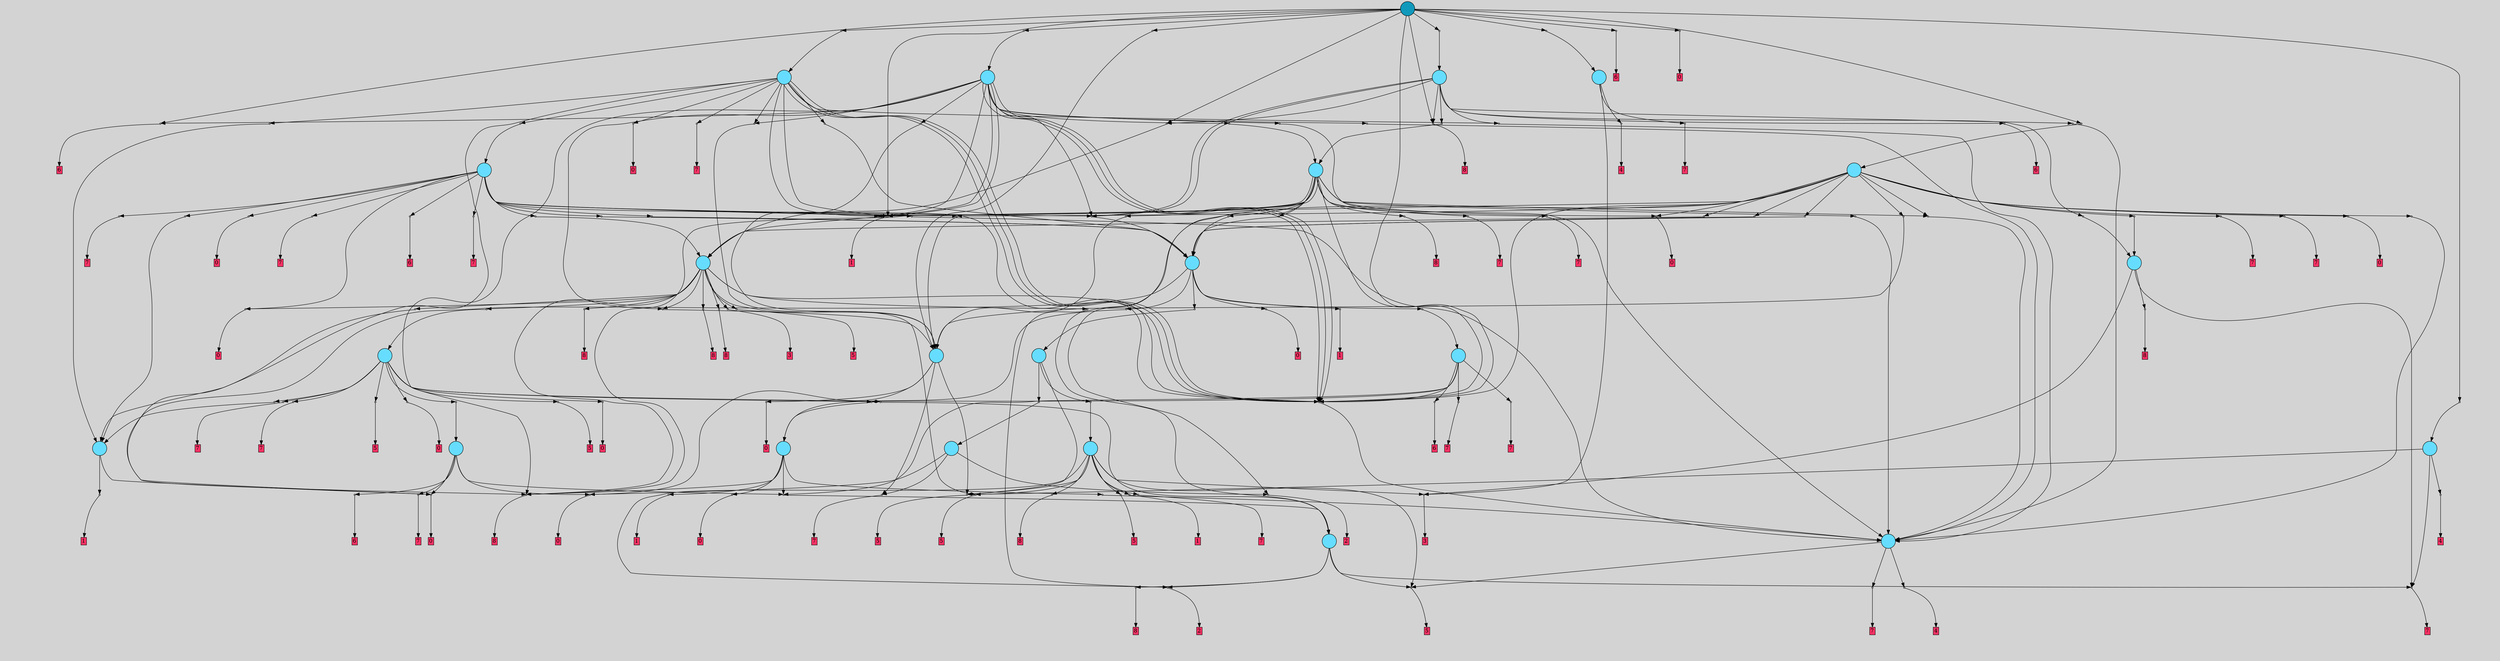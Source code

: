 // File exported with GEGELATI v1.3.1
// On the 2024-04-02 20:08:39
// With the File::TPGGraphDotExporter
digraph{
	graph[pad = "0.212, 0.055" bgcolor = lightgray]
	node[shape=circle style = filled label = ""]
		T0 [fillcolor="#66ddff"]
		T3 [fillcolor="#66ddff"]
		T4 [fillcolor="#66ddff"]
		T7 [fillcolor="#66ddff"]
		T23 [fillcolor="#66ddff"]
		T60 [fillcolor="#66ddff"]
		T66 [fillcolor="#66ddff"]
		T82 [fillcolor="#66ddff"]
		T103 [fillcolor="#66ddff"]
		T119 [fillcolor="#66ddff"]
		T135 [fillcolor="#66ddff"]
		T172 [fillcolor="#66ddff"]
		T210 [fillcolor="#66ddff"]
		T219 [fillcolor="#66ddff"]
		T286 [fillcolor="#66ddff"]
		T302 [fillcolor="#66ddff"]
		T475 [fillcolor="#66ddff"]
		T551 [fillcolor="#66ddff"]
		T563 [fillcolor="#66ddff"]
		T648 [fillcolor="#66ddff"]
		T675 [fillcolor="#66ddff"]
		T708 [fillcolor="#66ddff"]
		T932 [fillcolor="#1199bb"]
		P23068 [fillcolor="#cccccc" shape=point] //
		I23068 [shape=box style=invis label="2|6&2|0#2|6&#92;n5|2&2|7#0|2&#92;n2|1&4|3#4|7&#92;n0|1&3|5#4|7&#92;n4|3&3|4#3|7&#92;n"]
		P23068 -> I23068[style=invis]
		A11174 [fillcolor="#ff3366" shape=box margin=0.03 width=0 height=0 label="0"]
		T0 -> P23068 -> A11174
		P23069 [fillcolor="#cccccc" shape=point] //
		I23069 [shape=box style=invis label="2|2&4|4#0|0&#92;n1|2&4|1#4|3&#92;n8|4&0|7#2|5&#92;n2|5&4|1#1|4&#92;n1|1&3|3#3|4&#92;n2|0&2|4#0|3&#92;n5|3&0|0#0|2&#92;n5|0&4|1#3|0&#92;n6|7&2|0#1|1&#92;n4|3&2|7#2|5&#92;n"]
		P23069 -> I23069[style=invis]
		A11175 [fillcolor="#ff3366" shape=box margin=0.03 width=0 height=0 label="1"]
		T0 -> P23069 -> A11175
		P23070 [fillcolor="#cccccc" shape=point] //
		I23070 [shape=box style=invis label="1|7&0|1#0|1&#92;n6|3&1|3#0|5&#92;n"]
		P23070 -> I23070[style=invis]
		A11176 [fillcolor="#ff3366" shape=box margin=0.03 width=0 height=0 label="3"]
		T3 -> P23070 -> A11176
		P23071 [fillcolor="#cccccc" shape=point] //
		I23071 [shape=box style=invis label="5|4&2|5#4|0&#92;n0|7&3|5#4|3&#92;n1|5&3|3#2|4&#92;n8|1&1|6#1|5&#92;n6|4&4|2#2|4&#92;n6|4&2|4#1|3&#92;n8|4&1|7#2|7&#92;n6|1&3|7#3|5&#92;n1|0&4|4#3|5&#92;n6|3&2|4#0|3&#92;n"]
		P23071 -> I23071[style=invis]
		A11177 [fillcolor="#ff3366" shape=box margin=0.03 width=0 height=0 label="4"]
		T3 -> P23071 -> A11177
		P23072 [fillcolor="#cccccc" shape=point] //
		I23072 [shape=box style=invis label="0|2&1|1#4|7&#92;n3|5&2|7#1|0&#92;n5|2&0|6#3|3&#92;n8|6&4|6#3|1&#92;n4|0&4|6#0|1&#92;n7|6&1|4#1|2&#92;n"]
		P23072 -> I23072[style=invis]
		A11178 [fillcolor="#ff3366" shape=box margin=0.03 width=0 height=0 label="4"]
		T4 -> P23072 -> A11178
		P23073 [fillcolor="#cccccc" shape=point] //
		I23073 [shape=box style=invis label="6|2&0|1#3|7&#92;n7|7&4|2#2|5&#92;n0|4&4|1#2|3&#92;n3|6&2|6#4|7&#92;n4|3&1|7#3|2&#92;n3|6&1|6#3|1&#92;n4|4&4|5#2|2&#92;n6|2&2|3#3|3&#92;n2|6&3|7#0|0&#92;n"]
		P23073 -> I23073[style=invis]
		A11179 [fillcolor="#ff3366" shape=box margin=0.03 width=0 height=0 label="5"]
		T4 -> P23073 -> A11179
		P23074 [fillcolor="#cccccc" shape=point] //
		I23074 [shape=box style=invis label="7|7&4|1#3|5&#92;n7|4&3|3#2|0&#92;n4|2&3|4#1|1&#92;n4|2&0|3#0|1&#92;n2|7&3|7#0|4&#92;n0|5&0|3#2|2&#92;n0|2&0|1#0|7&#92;n4|5&3|5#1|0&#92;n5|7&3|4#2|2&#92;n"]
		P23074 -> I23074[style=invis]
		A11180 [fillcolor="#ff3366" shape=box margin=0.03 width=0 height=0 label="7"]
		T7 -> P23074 -> A11180
		P23075 [fillcolor="#cccccc" shape=point] //
		I23075 [shape=box style=invis label="2|5&0|5#4|6&#92;n1|6&1|0#1|5&#92;n6|3&0|5#4|3&#92;n4|7&2|3#2|2&#92;n6|5&4|3#2|1&#92;n0|0&3|1#1|1&#92;n6|4&1|0#3|1&#92;n7|2&3|1#3|4&#92;n8|6&2|1#2|7&#92;n"]
		P23075 -> I23075[style=invis]
		A11181 [fillcolor="#ff3366" shape=box margin=0.03 width=0 height=0 label="8"]
		T7 -> P23075 -> A11181
		P23076 [fillcolor="#cccccc" shape=point] //
		I23076 [shape=box style=invis label="5|1&3|1#1|2&#92;n2|5&2|7#2|3&#92;n5|4&3|6#1|6&#92;n5|5&1|0#2|2&#92;n6|1&4|3#2|1&#92;n8|0&2|0#2|4&#92;n"]
		P23076 -> I23076[style=invis]
		A11182 [fillcolor="#ff3366" shape=box margin=0.03 width=0 height=0 label="7"]
		T3 -> P23076 -> A11182
		T4 -> P23074
		T7 -> P23070
		T23 -> P23074
		P23077 [fillcolor="#cccccc" shape=point] //
		I23077 [shape=box style=invis label="2|5&0|5#4|4&#92;n1|6&1|0#1|5&#92;n6|3&0|5#4|3&#92;n4|7&2|3#2|2&#92;n8|6&2|1#2|7&#92;n0|0&3|1#1|1&#92;n6|4&1|0#3|1&#92;n7|2&3|1#3|4&#92;n6|5&4|3#2|1&#92;n"]
		P23077 -> I23077[style=invis]
		A11183 [fillcolor="#ff3366" shape=box margin=0.03 width=0 height=0 label="8"]
		T23 -> P23077 -> A11183
		P23078 [fillcolor="#cccccc" shape=point] //
		I23078 [shape=box style=invis label="3|3&0|3#2|3&#92;n0|6&2|4#1|6&#92;n8|3&3|1#3|7&#92;n5|4&2|7#4|1&#92;n2|6&2|0#1|2&#92;n5|1&1|4#1|1&#92;n5|2&4|2#0|4&#92;n"]
		P23078 -> I23078[style=invis]
		A11184 [fillcolor="#ff3366" shape=box margin=0.03 width=0 height=0 label="2"]
		T23 -> P23078 -> A11184
		P23079 [fillcolor="#cccccc" shape=point] //
		I23079 [shape=box style=invis label="6|2&0|1#3|7&#92;n2|6&3|7#0|0&#92;n0|4&4|1#2|3&#92;n4|3&4|7#3|2&#92;n3|6&1|6#3|1&#92;n4|4&4|5#2|2&#92;n6|2&2|3#3|3&#92;n7|7&4|2#2|5&#92;n6|6&1|1#2|7&#92;n"]
		P23079 -> I23079[style=invis]
		A11185 [fillcolor="#ff3366" shape=box margin=0.03 width=0 height=0 label="5"]
		T23 -> P23079 -> A11185
		T60 -> P23073
		T60 -> P23078
		P23080 [fillcolor="#cccccc" shape=point] //
		I23080 [shape=box style=invis label="2|5&0|5#4|6&#92;n7|2&3|1#3|4&#92;n6|3&0|5#4|3&#92;n4|7&2|3#2|2&#92;n0|0&3|1#1|1&#92;n6|4&1|0#3|1&#92;n1|6&1|0#1|5&#92;n8|5&2|1#2|7&#92;n"]
		P23080 -> I23080[style=invis]
		A11186 [fillcolor="#ff3366" shape=box margin=0.03 width=0 height=0 label="8"]
		T60 -> P23080 -> A11186
		T60 -> P23070
		P23081 [fillcolor="#cccccc" shape=point] //
		I23081 [shape=box style=invis label="6|7&1|7#1|2&#92;n1|0&0|5#3|5&#92;n3|3&1|6#2|6&#92;n1|4&1|3#2|5&#92;n3|6&1|3#4|0&#92;n4|7&3|1#3|4&#92;n4|3&2|4#4|4&#92;n"]
		P23081 -> I23081[style=invis]
		A11187 [fillcolor="#ff3366" shape=box margin=0.03 width=0 height=0 label="5"]
		T60 -> P23081 -> A11187
		T60 -> P23079
		P23082 [fillcolor="#cccccc" shape=point] //
		I23082 [shape=box style=invis label="6|2&0|1#3|7&#92;n3|6&2|6#4|7&#92;n0|4&0|1#2|3&#92;n7|7&4|2#2|5&#92;n4|3&1|7#3|2&#92;n3|6&1|6#3|1&#92;n4|4&4|5#2|2&#92;n6|2&2|3#3|3&#92;n2|6&3|7#0|0&#92;n"]
		P23082 -> I23082[style=invis]
		A11188 [fillcolor="#ff3366" shape=box margin=0.03 width=0 height=0 label="5"]
		T60 -> P23082 -> A11188
		P23083 [fillcolor="#cccccc" shape=point] //
		I23083 [shape=box style=invis label="6|1&4|7#0|6&#92;n7|5&3|7#2|6&#92;n8|0&3|6#4|7&#92;n1|0&0|6#3|1&#92;n6|3&1|4#1|0&#92;n8|4&1|0#0|2&#92;n2|3&3|7#0|4&#92;n"]
		P23083 -> I23083[style=invis]
		A11189 [fillcolor="#ff3366" shape=box margin=0.03 width=0 height=0 label="1"]
		T60 -> P23083 -> A11189
		P23084 [fillcolor="#cccccc" shape=point] //
		I23084 [shape=box style=invis label="7|7&4|1#3|5&#92;n7|4&3|3#2|0&#92;n4|2&3|4#1|2&#92;n4|2&0|3#0|1&#92;n2|7&3|7#0|4&#92;n0|5&0|3#2|2&#92;n0|2&0|1#0|7&#92;n5|7&3|4#2|2&#92;n4|5&3|5#1|0&#92;n"]
		P23084 -> I23084[style=invis]
		A11190 [fillcolor="#ff3366" shape=box margin=0.03 width=0 height=0 label="7"]
		T60 -> P23084 -> A11190
		T66 -> P23079
		P23085 [fillcolor="#cccccc" shape=point] //
		I23085 [shape=box style=invis label="3|1&1|2#3|4&#92;n4|2&3|4#1|1&#92;n1|0&3|4#4|2&#92;n0|1&2|3#4|5&#92;n"]
		P23085 -> I23085[style=invis]
		A11191 [fillcolor="#ff3366" shape=box margin=0.03 width=0 height=0 label="7"]
		T66 -> P23085 -> A11191
		P23086 [fillcolor="#cccccc" shape=point] //
		I23086 [shape=box style=invis label="0|2&1|1#4|7&#92;n8|6&4|6#3|1&#92;n5|2&0|6#3|3&#92;n8|7&2|3#0|5&#92;n3|5&2|7#1|0&#92;n4|0&4|7#0|1&#92;n7|6&1|4#1|2&#92;n"]
		P23086 -> I23086[style=invis]
		A11192 [fillcolor="#ff3366" shape=box margin=0.03 width=0 height=0 label="4"]
		T66 -> P23086 -> A11192
		P23087 [fillcolor="#cccccc" shape=point] //
		I23087 [shape=box style=invis label="7|6&1|1#3|2&#92;n0|6&2|1#1|1&#92;n2|0&4|6#3|5&#92;n7|7&3|6#4|0&#92;n7|6&0|7#2|4&#92;n1|5&1|1#2|0&#92;n8|3&3|6#2|0&#92;n"]
		P23087 -> I23087[style=invis]
		T82 -> P23087 -> T23
		P23088 [fillcolor="#cccccc" shape=point] //
		I23088 [shape=box style=invis label="8|2&2|0#2|6&#92;n5|3&4|3#4|4&#92;n7|2&1|2#3|7&#92;n2|0&4|7#1|7&#92;n1|4&2|6#0|7&#92;n2|6&4|5#0|2&#92;n"]
		P23088 -> I23088[style=invis]
		A11193 [fillcolor="#ff3366" shape=box margin=0.03 width=0 height=0 label="6"]
		T82 -> P23088 -> A11193
		T82 -> P23068
		P23089 [fillcolor="#cccccc" shape=point] //
		I23089 [shape=box style=invis label="4|4&4|5#3|7&#92;n6|0&4|6#2|6&#92;n2|1&3|2#2|3&#92;n0|6&3|6#3|2&#92;n1|3&4|3#1|5&#92;n4|6&3|5#4|6&#92;n6|3&4|6#4|5&#92;n"]
		P23089 -> I23089[style=invis]
		A11194 [fillcolor="#ff3366" shape=box margin=0.03 width=0 height=0 label="0"]
		T82 -> P23089 -> A11194
		P23090 [fillcolor="#cccccc" shape=point] //
		I23090 [shape=box style=invis label="1|7&2|0#3|4&#92;n6|1&4|3#2|6&#92;n6|6&3|6#3|6&#92;n0|0&3|7#3|2&#92;n"]
		P23090 -> I23090[style=invis]
		A11195 [fillcolor="#ff3366" shape=box margin=0.03 width=0 height=0 label="7"]
		T82 -> P23090 -> A11195
		T103 -> P23089
		P23091 [fillcolor="#cccccc" shape=point] //
		I23091 [shape=box style=invis label="4|0&3|5#3|5&#92;n0|4&3|4#1|6&#92;n0|3&0|6#2|6&#92;n5|1&1|4#1|1&#92;n2|6&4|5#2|4&#92;n5|2&1|2#2|6&#92;n4|5&2|5#2|3&#92;n2|2&2|5#0|6&#92;n"]
		P23091 -> I23091[style=invis]
		A11196 [fillcolor="#ff3366" shape=box margin=0.03 width=0 height=0 label="2"]
		T103 -> P23091 -> A11196
		P23092 [fillcolor="#cccccc" shape=point] //
		I23092 [shape=box style=invis label="7|2&4|1#3|5&#92;n0|2&0|1#0|7&#92;n5|7&3|4#2|2&#92;n4|2&0|3#0|1&#92;n2|4&3|7#0|4&#92;n0|0&1|1#2|4&#92;n7|4&3|3#2|0&#92;n4|5&3|5#1|0&#92;n5|1&1|4#3|7&#92;n4|2&3|4#1|1&#92;n"]
		P23092 -> I23092[style=invis]
		A11197 [fillcolor="#ff3366" shape=box margin=0.03 width=0 height=0 label="7"]
		T103 -> P23092 -> A11197
		T119 -> P23089
		T119 -> P23092
		T119 -> P23081
		P23093 [fillcolor="#cccccc" shape=point] //
		I23093 [shape=box style=invis label="0|6&3|6#3|2&#92;n6|0&4|6#2|6&#92;n2|1&3|2#2|3&#92;n0|2&0|1#0|1&#92;n4|2&4|5#3|7&#92;n1|3&4|3#1|5&#92;n4|6&3|5#4|6&#92;n6|3&4|6#4|5&#92;n"]
		P23093 -> I23093[style=invis]
		A11198 [fillcolor="#ff3366" shape=box margin=0.03 width=0 height=0 label="0"]
		T119 -> P23093 -> A11198
		P23094 [fillcolor="#cccccc" shape=point] //
		I23094 [shape=box style=invis label="0|3&0|1#3|3&#92;n5|2&1|6#4|7&#92;n7|0&1|1#2|0&#92;n4|1&2|2#2|4&#92;n0|1&1|2#2|0&#92;n1|3&0|5#1|5&#92;n"]
		P23094 -> I23094[style=invis]
		T135 -> P23094 -> T60
		T135 -> P23081
		P23095 [fillcolor="#cccccc" shape=point] //
		I23095 [shape=box style=invis label="4|2&3|1#4|6&#92;n6|3&3|7#1|4&#92;n8|6&1|1#0|5&#92;n0|2&1|4#1|7&#92;n2|6&2|4#2|1&#92;n8|0&0|3#2|1&#92;n6|7&2|4#0|5&#92;n2|5&0|3#1|6&#92;n7|7&1|6#2|7&#92;n8|3&3|0#1|7&#92;n"]
		P23095 -> I23095[style=invis]
		T135 -> P23095 -> T103
		P23096 [fillcolor="#cccccc" shape=point] //
		I23096 [shape=box style=invis label="2|5&0|5#4|6&#92;n6|4&1|0#1|1&#92;n6|3&0|5#4|3&#92;n6|5&4|3#2|1&#92;n8|7&2|1#2|7&#92;n1|6&1|0#1|5&#92;n0|0&1|7#2|4&#92;n7|2&3|1#3|4&#92;n"]
		P23096 -> I23096[style=invis]
		A11199 [fillcolor="#ff3366" shape=box margin=0.03 width=0 height=0 label="8"]
		T172 -> P23096 -> A11199
		P23097 [fillcolor="#cccccc" shape=point] //
		I23097 [shape=box style=invis label="1|0&3|3#2|0&#92;n"]
		P23097 -> I23097[style=invis]
		T172 -> P23097 -> T66
		T172 -> P23087
		P23098 [fillcolor="#cccccc" shape=point] //
		I23098 [shape=box style=invis label="6|1&4|6#0|6&#92;n8|4&1|0#0|2&#92;n8|0&3|6#4|7&#92;n1|0&0|6#3|1&#92;n6|3&1|4#1|0&#92;n7|5&3|7#2|6&#92;n2|3&3|7#0|4&#92;n8|3&0|3#0|4&#92;n"]
		P23098 -> I23098[style=invis]
		A11200 [fillcolor="#ff3366" shape=box margin=0.03 width=0 height=0 label="1"]
		T172 -> P23098 -> A11200
		P23099 [fillcolor="#cccccc" shape=point] //
		I23099 [shape=box style=invis label="7|0&4|1#0|2&#92;n5|1&0|7#3|2&#92;n"]
		P23099 -> I23099[style=invis]
		A11201 [fillcolor="#ff3366" shape=box margin=0.03 width=0 height=0 label="0"]
		T172 -> P23099 -> A11201
		P23100 [fillcolor="#cccccc" shape=point] //
		I23100 [shape=box style=invis label="1|0&3|0#2|0&#92;n"]
		P23100 -> I23100[style=invis]
		T210 -> P23100 -> T66
		T210 -> P23087
		P23101 [fillcolor="#cccccc" shape=point] //
		I23101 [shape=box style=invis label="4|2&0|3#0|1&#92;n7|4&3|3#2|0&#92;n4|2&3|4#1|1&#92;n7|7&4|1#3|5&#92;n2|7&3|7#0|4&#92;n0|5&2|3#2|2&#92;n0|2&0|1#0|7&#92;n4|5&3|5#1|0&#92;n5|7&3|4#2|2&#92;n"]
		P23101 -> I23101[style=invis]
		A11202 [fillcolor="#ff3366" shape=box margin=0.03 width=0 height=0 label="7"]
		T210 -> P23101 -> A11202
		P23102 [fillcolor="#cccccc" shape=point] //
		I23102 [shape=box style=invis label="6|6&3|6#3|6&#92;n6|1&4|3#2|5&#92;n1|7&2|0#3|4&#92;n0|0&3|7#3|2&#92;n"]
		P23102 -> I23102[style=invis]
		A11203 [fillcolor="#ff3366" shape=box margin=0.03 width=0 height=0 label="7"]
		T210 -> P23102 -> A11203
		P23103 [fillcolor="#cccccc" shape=point] //
		I23103 [shape=box style=invis label="6|7&1|7#1|2&#92;n3|6&1|3#4|0&#92;n5|6&2|7#0|0&#92;n1|4&1|3#2|5&#92;n1|0&4|5#3|5&#92;n4|5&3|1#3|4&#92;n4|3&2|4#4|4&#92;n3|3&1|6#2|6&#92;n"]
		P23103 -> I23103[style=invis]
		T210 -> P23103 -> T172
		P23104 [fillcolor="#cccccc" shape=point] //
		I23104 [shape=box style=invis label="4|7&1|7#0|7&#92;n4|5&3|1#4|3&#92;n6|0&1|5#3|6&#92;n1|3&3|7#1|5&#92;n1|1&0|6#2|1&#92;n4|6&2|7#3|5&#92;n"]
		P23104 -> I23104[style=invis]
		A11204 [fillcolor="#ff3366" shape=box margin=0.03 width=0 height=0 label="6"]
		T210 -> P23104 -> A11204
		P23105 [fillcolor="#cccccc" shape=point] //
		I23105 [shape=box style=invis label="5|1&0|7#3|2&#92;n4|6&4|7#3|6&#92;n6|0&4|1#0|1&#92;n"]
		P23105 -> I23105[style=invis]
		A11205 [fillcolor="#ff3366" shape=box margin=0.03 width=0 height=0 label="0"]
		T219 -> P23105 -> A11205
		P23106 [fillcolor="#cccccc" shape=point] //
		I23106 [shape=box style=invis label="2|0&4|4#1|6&#92;n7|7&2|5#2|4&#92;n6|0&3|6#4|5&#92;n1|1&4|5#4|7&#92;n2|7&3|5#4|5&#92;n"]
		P23106 -> I23106[style=invis]
		T219 -> P23106 -> T0
		P23107 [fillcolor="#cccccc" shape=point] //
		I23107 [shape=box style=invis label="4|6&1|3#3|7&#92;n4|2&2|0#0|2&#92;n2|4&4|0#0|2&#92;n6|6&1|5#3|0&#92;n7|0&2|2#0|1&#92;n0|1&0|3#3|2&#92;n"]
		P23107 -> I23107[style=invis]
		A11206 [fillcolor="#ff3366" shape=box margin=0.03 width=0 height=0 label="7"]
		T219 -> P23107 -> A11206
		P23108 [fillcolor="#cccccc" shape=point] //
		I23108 [shape=box style=invis label="7|7&4|1#3|5&#92;n7|4&3|3#2|0&#92;n4|2&3|4#1|1&#92;n4|2&0|3#0|1&#92;n2|7&3|7#0|4&#92;n7|7&1|0#1|4&#92;n0|5&0|3#2|2&#92;n5|0&0|1#4|6&#92;n4|5&3|5#1|0&#92;n5|0&3|4#2|2&#92;n"]
		P23108 -> I23108[style=invis]
		A11207 [fillcolor="#ff3366" shape=box margin=0.03 width=0 height=0 label="7"]
		T219 -> P23108 -> A11207
		P23109 [fillcolor="#cccccc" shape=point] //
		I23109 [shape=box style=invis label="7|0&3|3#3|3&#92;n1|4&1|3#2|5&#92;n1|0&0|5#3|5&#92;n3|3&1|6#2|6&#92;n6|7&1|7#1|2&#92;n3|6&1|3#4|0&#92;n1|3&2|4#4|4&#92;n"]
		P23109 -> I23109[style=invis]
		A11208 [fillcolor="#ff3366" shape=box margin=0.03 width=0 height=0 label="5"]
		T219 -> P23109 -> A11208
		P23110 [fillcolor="#cccccc" shape=point] //
		I23110 [shape=box style=invis label="7|0&4|4#2|3&#92;n1|5&1|1#1|0&#92;n7|6&1|1#3|2&#92;n8|2&3|6#2|0&#92;n0|6&0|1#1|1&#92;n7|6&0|7#2|7&#92;n8|3&0|6#3|7&#92;n2|6&1|5#3|4&#92;n2|7&4|6#3|5&#92;n6|7&3|3#3|0&#92;n"]
		P23110 -> I23110[style=invis]
		T219 -> P23110 -> T23
		P23111 [fillcolor="#cccccc" shape=point] //
		I23111 [shape=box style=invis label="1|3&4|3#1|5&#92;n0|1&1|1#1|2&#92;n4|4&4|5#2|7&#92;n6|3&4|6#4|5&#92;n0|6&3|6#3|2&#92;n0|6&3|1#4|5&#92;n4|6&3|5#0|6&#92;n2|1&3|2#0|3&#92;n5|1&4|1#4|1&#92;n"]
		P23111 -> I23111[style=invis]
		A11209 [fillcolor="#ff3366" shape=box margin=0.03 width=0 height=0 label="0"]
		T219 -> P23111 -> A11209
		P23112 [fillcolor="#cccccc" shape=point] //
		I23112 [shape=box style=invis label="3|6&1|3#4|0&#92;n7|7&1|7#1|2&#92;n8|3&0|1#2|3&#92;n4|7&3|1#1|4&#92;n1|3&0|5#0|5&#92;n3|3&1|6#2|6&#92;n7|5&3|7#0|5&#92;n"]
		P23112 -> I23112[style=invis]
		A11210 [fillcolor="#ff3366" shape=box margin=0.03 width=0 height=0 label="5"]
		T219 -> P23112 -> A11210
		P23113 [fillcolor="#cccccc" shape=point] //
		I23113 [shape=box style=invis label="7|7&4|1#3|5&#92;n0|5&0|3#2|2&#92;n4|2&3|4#1|1&#92;n4|4&0|3#0|1&#92;n2|7&3|7#0|4&#92;n7|7&1|0#1|4&#92;n7|4&3|3#2|0&#92;n5|0&0|1#4|6&#92;n4|5&3|5#1|0&#92;n5|0&3|4#2|2&#92;n"]
		P23113 -> I23113[style=invis]
		T219 -> P23113 -> T82
		T219 -> P23103
		P23114 [fillcolor="#cccccc" shape=point] //
		I23114 [shape=box style=invis label="6|3&1|4#2|0&#92;n8|4&3|0#0|0&#92;n5|2&2|7#3|4&#92;n4|6&2|6#3|2&#92;n8|5&3|1#1|4&#92;n0|5&3|1#3|5&#92;n2|6&1|2#3|2&#92;n5|0&0|3#1|1&#92;n1|2&1|3#1|5&#92;n2|2&2|6#4|4&#92;n"]
		P23114 -> I23114[style=invis]
		A11211 [fillcolor="#ff3366" shape=box margin=0.03 width=0 height=0 label="1"]
		T286 -> P23114 -> A11211
		P23115 [fillcolor="#cccccc" shape=point] //
		I23115 [shape=box style=invis label="3|3&1|6#2|3&#92;n5|6&2|7#0|0&#92;n6|7&1|7#3|4&#92;n1|7&0|4#0|2&#92;n7|0&4|5#3|3&#92;n7|1&1|5#4|4&#92;n1|4&0|3#2|5&#92;n3|6&1|3#4|0&#92;n"]
		P23115 -> I23115[style=invis]
		T286 -> P23115 -> T210
		P23116 [fillcolor="#cccccc" shape=point] //
		I23116 [shape=box style=invis label="5|3&3|4#1|6&#92;n0|3&1|0#1|6&#92;n5|4&4|4#3|6&#92;n4|0&3|0#4|2&#92;n4|1&2|5#4|4&#92;n7|6&0|7#0|1&#92;n"]
		P23116 -> I23116[style=invis]
		T286 -> P23116 -> T172
		T286 -> P23068
		P23117 [fillcolor="#cccccc" shape=point] //
		I23117 [shape=box style=invis label="1|5&3|3#2|1&#92;n0|0&3|5#3|1&#92;n4|3&0|4#2|6&#92;n7|3&4|2#3|2&#92;n7|7&0|5#0|7&#92;n8|4&4|2#0|3&#92;n"]
		P23117 -> I23117[style=invis]
		A11212 [fillcolor="#ff3366" shape=box margin=0.03 width=0 height=0 label="0"]
		T286 -> P23117 -> A11212
		P23118 [fillcolor="#cccccc" shape=point] //
		I23118 [shape=box style=invis label="8|0&3|0#3|0&#92;n3|4&4|7#4|5&#92;n"]
		P23118 -> I23118[style=invis]
		T286 -> P23118 -> T135
		T302 -> P23096
		T302 -> P23100
		P23119 [fillcolor="#cccccc" shape=point] //
		I23119 [shape=box style=invis label="5|0&0|4#3|2&#92;n6|5&0|0#1|1&#92;n"]
		P23119 -> I23119[style=invis]
		A11213 [fillcolor="#ff3366" shape=box margin=0.03 width=0 height=0 label="0"]
		T302 -> P23119 -> A11213
		P23120 [fillcolor="#cccccc" shape=point] //
		I23120 [shape=box style=invis label="1|3&3|2#3|1&#92;n5|5&1|0#2|2&#92;n3|0&0|2#0|1&#92;n6|1&4|3#2|1&#92;n2|1&2|7#4|3&#92;n6|0&1|1#1|0&#92;n"]
		P23120 -> I23120[style=invis]
		T302 -> P23120 -> T0
		P23121 [fillcolor="#cccccc" shape=point] //
		I23121 [shape=box style=invis label="7|2&3|6#1|7&#92;n1|5&1|1#0|1&#92;n8|5&2|3#0|3&#92;n"]
		P23121 -> I23121[style=invis]
		A11214 [fillcolor="#ff3366" shape=box margin=0.03 width=0 height=0 label="3"]
		T302 -> P23121 -> A11214
		P23122 [fillcolor="#cccccc" shape=point] //
		I23122 [shape=box style=invis label="6|4&4|2#3|3&#92;n0|4&0|1#2|3&#92;n3|6&2|7#4|7&#92;n4|4&4|5#2|2&#92;n4|3&1|7#1|2&#92;n6|2&2|6#3|3&#92;n7|7&4|2#2|5&#92;n2|6&3|7#0|0&#92;n1|0&3|2#1|0&#92;n"]
		P23122 -> I23122[style=invis]
		A11215 [fillcolor="#ff3366" shape=box margin=0.03 width=0 height=0 label="5"]
		T302 -> P23122 -> A11215
		T302 -> P23073
		P23123 [fillcolor="#cccccc" shape=point] //
		I23123 [shape=box style=invis label="4|2&3|4#1|1&#92;n4|7&3|2#4|5&#92;n6|6&2|7#1|3&#92;n3|7&3|7#0|4&#92;n4|0&3|6#3|0&#92;n4|2&0|3#3|2&#92;n4|5&3|5#1|0&#92;n5|1&3|6#2|7&#92;n0|7&1|6#3|3&#92;n5|1&3|4#2|2&#92;n"]
		P23123 -> I23123[style=invis]
		T302 -> P23123 -> T119
		P23124 [fillcolor="#cccccc" shape=point] //
		I23124 [shape=box style=invis label="0|6&2|1#1|1&#92;n6|2&1|3#4|3&#92;n7|7&1|6#4|0&#92;n8|3&2|5#3|1&#92;n1|4&3|5#4|6&#92;n"]
		P23124 -> I23124[style=invis]
		T302 -> P23124 -> T23
		P23125 [fillcolor="#cccccc" shape=point] //
		I23125 [shape=box style=invis label="4|3&3|3#2|4&#92;n5|1&0|7#4|6&#92;n6|6&4|3#2|1&#92;n6|3&0|5#4|3&#92;n5|1&0|7#1|2&#92;n1|6&1|0#1|5&#92;n8|7&2|1#2|7&#92;n7|2&3|1#3|4&#92;n"]
		P23125 -> I23125[style=invis]
		A11216 [fillcolor="#ff3366" shape=box margin=0.03 width=0 height=0 label="8"]
		T302 -> P23125 -> A11216
		P23126 [fillcolor="#cccccc" shape=point] //
		I23126 [shape=box style=invis label="6|3&0|5#4|3&#92;n6|4&1|0#1|1&#92;n0|6&2|4#3|1&#92;n8|7&2|1#2|7&#92;n1|6&1|0#1|5&#92;n0|0&1|7#2|4&#92;n6|5&4|0#2|1&#92;n"]
		P23126 -> I23126[style=invis]
		A11217 [fillcolor="#ff3366" shape=box margin=0.03 width=0 height=0 label="8"]
		T302 -> P23126 -> A11217
		P23127 [fillcolor="#cccccc" shape=point] //
		I23127 [shape=box style=invis label="4|2&0|4#3|6&#92;n1|7&0|1#3|6&#92;n7|6&2|4#1|7&#92;n6|0&0|1#1|1&#92;n0|0&2|4#4|7&#92;n0|6&0|7#3|3&#92;n5|5&1|0#1|2&#92;n2|2&3|6#0|4&#92;n7|5&2|6#2|3&#92;n4|7&2|6#2|2&#92;n"]
		P23127 -> I23127[style=invis]
		T302 -> P23127 -> T219
		P23128 [fillcolor="#cccccc" shape=point] //
		I23128 [shape=box style=invis label="7|2&3|1#3|4&#92;n6|3&0|5#4|3&#92;n6|5&1|3#2|1&#92;n0|4&3|6#2|5&#92;n8|7&2|1#2|7&#92;n1|6&1|0#1|5&#92;n0|0&1|7#2|4&#92;n2|5&0|5#4|6&#92;n"]
		P23128 -> I23128[style=invis]
		A11218 [fillcolor="#ff3366" shape=box margin=0.03 width=0 height=0 label="8"]
		T302 -> P23128 -> A11218
		T475 -> P23100
		P23129 [fillcolor="#cccccc" shape=point] //
		I23129 [shape=box style=invis label="2|5&3|7#4|4&#92;n5|6&0|5#0|1&#92;n4|5&2|0#3|5&#92;n3|4&0|7#2|6&#92;n7|0&3|7#4|1&#92;n8|6&4|4#0|1&#92;n1|1&1|6#2|7&#92;n"]
		P23129 -> I23129[style=invis]
		A11219 [fillcolor="#ff3366" shape=box margin=0.03 width=0 height=0 label="7"]
		T475 -> P23129 -> A11219
		P23130 [fillcolor="#cccccc" shape=point] //
		I23130 [shape=box style=invis label="4|1&3|1#3|5&#92;n5|0&1|5#0|0&#92;n"]
		P23130 -> I23130[style=invis]
		A11220 [fillcolor="#ff3366" shape=box margin=0.03 width=0 height=0 label="0"]
		T475 -> P23130 -> A11220
		P23131 [fillcolor="#cccccc" shape=point] //
		I23131 [shape=box style=invis label="1|3&3|2#3|1&#92;n4|0&1|1#1|0&#92;n3|0&0|2#0|1&#92;n5|5&1|0#2|2&#92;n2|5&2|7#4|3&#92;n6|1&4|3#2|1&#92;n"]
		P23131 -> I23131[style=invis]
		T475 -> P23131 -> T0
		P23132 [fillcolor="#cccccc" shape=point] //
		I23132 [shape=box style=invis label="7|6&1|1#3|2&#92;n2|0&4|6#3|5&#92;n8|3&3|6#2|0&#92;n7|3&3|6#4|7&#92;n7|7&3|6#4|3&#92;n5|3&0|4#4|2&#92;n0|6&2|1#1|1&#92;n7|6&0|7#2|4&#92;n"]
		P23132 -> I23132[style=invis]
		T475 -> P23132 -> T302
		P23133 [fillcolor="#cccccc" shape=point] //
		I23133 [shape=box style=invis label="2|5&3|5#1|0&#92;n4|7&1|3#0|1&#92;n2|7&3|7#0|4&#92;n5|7&3|3#0|0&#92;n7|0&1|0#4|0&#92;n5|0&0|0#0|6&#92;n0|4&1|5#0|0&#92;n0|2&0|1#0|7&#92;n"]
		P23133 -> I23133[style=invis]
		A11221 [fillcolor="#ff3366" shape=box margin=0.03 width=0 height=0 label="7"]
		T475 -> P23133 -> A11221
		P23134 [fillcolor="#cccccc" shape=point] //
		I23134 [shape=box style=invis label="6|7&1|7#1|2&#92;n3|6&1|3#4|0&#92;n5|6&2|7#0|0&#92;n1|1&1|3#2|5&#92;n3|3&1|6#2|6&#92;n4|5&3|1#3|4&#92;n4|3&2|4#4|4&#92;n1|0&4|5#3|5&#92;n"]
		P23134 -> I23134[style=invis]
		T475 -> P23134 -> T286
		P23135 [fillcolor="#cccccc" shape=point] //
		I23135 [shape=box style=invis label="0|2&1|1#3|5&#92;n0|0&0|5#2|2&#92;n"]
		P23135 -> I23135[style=invis]
		T475 -> P23135 -> T66
		P23136 [fillcolor="#cccccc" shape=point] //
		I23136 [shape=box style=invis label="1|0&4|5#3|2&#92;n3|2&1|6#3|6&#92;n8|0&3|1#2|0&#92;n1|1&4|3#3|5&#92;n6|2&0|2#1|6&#92;n7|4&3|3#3|6&#92;n5|7&4|2#4|2&#92;n1|6&0|5#1|2&#92;n"]
		P23136 -> I23136[style=invis]
		T475 -> P23136 -> T286
		T475 -> P23119
		P23137 [fillcolor="#cccccc" shape=point] //
		I23137 [shape=box style=invis label="4|7&3|2#4|5&#92;n0|7&1|2#3|3&#92;n6|6&2|7#1|3&#92;n1|4&3|6#0|7&#92;n4|0&3|6#3|0&#92;n4|2&0|3#3|2&#92;n4|5&3|5#1|0&#92;n5|1&3|6#2|7&#92;n4|2&3|4#1|6&#92;n5|1&3|4#2|2&#92;n"]
		P23137 -> I23137[style=invis]
		T475 -> P23137 -> T119
		P23138 [fillcolor="#cccccc" shape=point] //
		I23138 [shape=box style=invis label="1|1&0|6#2|1&#92;n4|6&2|2#3|5&#92;n3|6&0|0#1|4&#92;n4|7&1|7#1|7&#92;n6|0&1|5#3|6&#92;n0|5&1|5#0|1&#92;n"]
		P23138 -> I23138[style=invis]
		A11222 [fillcolor="#ff3366" shape=box margin=0.03 width=0 height=0 label="6"]
		T475 -> P23138 -> A11222
		P23139 [fillcolor="#cccccc" shape=point] //
		I23139 [shape=box style=invis label="0|0&3|7#1|2&#92;n1|7&2|0#3|4&#92;n6|1&4|3#2|5&#92;n"]
		P23139 -> I23139[style=invis]
		A11223 [fillcolor="#ff3366" shape=box margin=0.03 width=0 height=0 label="7"]
		T475 -> P23139 -> A11223
		P23140 [fillcolor="#cccccc" shape=point] //
		I23140 [shape=box style=invis label="1|0&4|5#3|5&#92;n3|6&1|3#4|0&#92;n5|6&2|7#0|1&#92;n1|1&1|3#2|5&#92;n4|5&3|1#3|4&#92;n4|3&2|4#4|4&#92;n6|7&1|7#1|2&#92;n"]
		P23140 -> I23140[style=invis]
		T475 -> P23140 -> T286
		P23141 [fillcolor="#cccccc" shape=point] //
		I23141 [shape=box style=invis label="6|7&1|7#1|2&#92;n1|1&1|3#2|5&#92;n5|6&2|7#0|0&#92;n3|6&1|3#4|0&#92;n3|5&1|6#2|6&#92;n4|5&3|1#3|4&#92;n4|3&2|4#4|4&#92;n1|0&4|5#3|5&#92;n"]
		P23141 -> I23141[style=invis]
		T551 -> P23141 -> T286
		P23142 [fillcolor="#cccccc" shape=point] //
		I23142 [shape=box style=invis label="5|7&1|0#3|2&#92;n3|7&1|5#0|0&#92;n1|6&0|5#2|7&#92;n2|5&3|7#2|3&#92;n6|2&2|5#4|3&#92;n0|7&4|6#4|5&#92;n1|1&2|7#1|7&#92;n3|0&0|2#3|1&#92;n0|1&4|3#2|1&#92;n"]
		P23142 -> I23142[style=invis]
		T551 -> P23142 -> T0
		T551 -> P23100
		P23143 [fillcolor="#cccccc" shape=point] //
		I23143 [shape=box style=invis label="4|5&3|5#1|0&#92;n4|6&3|2#4|5&#92;n6|6&2|7#1|3&#92;n3|7&3|1#0|4&#92;n4|0&3|6#3|0&#92;n4|2&3|4#1|1&#92;n4|2&0|3#3|2&#92;n5|1&3|6#2|7&#92;n0|7&1|6#3|3&#92;n5|1&3|4#2|2&#92;n"]
		P23143 -> I23143[style=invis]
		T551 -> P23143 -> T119
		T551 -> P23096
		P23144 [fillcolor="#cccccc" shape=point] //
		I23144 [shape=box style=invis label="2|0&4|2#0|2&#92;n8|1&3|2#0|0&#92;n4|5&3|7#0|6&#92;n1|0&1|6#3|1&#92;n1|2&2|1#3|6&#92;n6|5&1|4#1|0&#92;n8|6&1|0#0|2&#92;n6|5&4|7#0|6&#92;n4|4&1|7#2|5&#92;n"]
		P23144 -> I23144[style=invis]
		A11224 [fillcolor="#ff3366" shape=box margin=0.03 width=0 height=0 label="1"]
		T551 -> P23144 -> A11224
		P23145 [fillcolor="#cccccc" shape=point] //
		I23145 [shape=box style=invis label="4|4&4|5#3|7&#92;n0|6&3|1#1|5&#92;n4|6&3|5#0|6&#92;n6|7&0|7#2|6&#92;n2|1&3|2#2|3&#92;n0|6&3|6#3|2&#92;n1|3&4|3#3|5&#92;n6|0&4|6#2|6&#92;n6|3&4|6#4|5&#92;n"]
		P23145 -> I23145[style=invis]
		A11225 [fillcolor="#ff3366" shape=box margin=0.03 width=0 height=0 label="0"]
		T551 -> P23145 -> A11225
		P23146 [fillcolor="#cccccc" shape=point] //
		I23146 [shape=box style=invis label="7|0&0|0#4|0&#92;n5|7&3|4#2|2&#92;n4|3&1|1#4|6&#92;n5|2&3|4#1|5&#92;n4|6&0|5#0|1&#92;n4|7&0|3#2|0&#92;n4|5&0|5#1|3&#92;n0|2&0|1#3|7&#92;n4|2&2|2#0|3&#92;n3|7&0|3#2|5&#92;n"]
		P23146 -> I23146[style=invis]
		A11226 [fillcolor="#ff3366" shape=box margin=0.03 width=0 height=0 label="7"]
		T551 -> P23146 -> A11226
		P23147 [fillcolor="#cccccc" shape=point] //
		I23147 [shape=box style=invis label="1|0&3|7#2|0&#92;n"]
		P23147 -> I23147[style=invis]
		T551 -> P23147 -> T66
		T551 -> P23100
		P23148 [fillcolor="#cccccc" shape=point] //
		I23148 [shape=box style=invis label="7|6&1|1#3|2&#92;n2|0&4|6#3|5&#92;n7|6&0|7#2|4&#92;n7|7&3|6#4|0&#92;n0|6&2|1#1|1&#92;n6|5&4|1#2|0&#92;n5|3&0|4#4|2&#92;n8|3&3|6#2|0&#92;n"]
		P23148 -> I23148[style=invis]
		T551 -> P23148 -> T302
		T551 -> P23100
		P23149 [fillcolor="#cccccc" shape=point] //
		I23149 [shape=box style=invis label="7|7&1|7#3|2&#92;n0|0&0|5#4|7&#92;n0|7&4|2#4|0&#92;n4|7&3|1#1|4&#92;n8|3&0|1#2|3&#92;n4|7&4|1#3|3&#92;n1|3&0|5#0|5&#92;n7|5&3|7#0|5&#92;n2|3&3|7#1|3&#92;n3|6&1|0#4|0&#92;n"]
		P23149 -> I23149[style=invis]
		T551 -> P23149 -> T475
		P23150 [fillcolor="#cccccc" shape=point] //
		I23150 [shape=box style=invis label="6|7&1|7#1|2&#92;n1|6&0|6#0|4&#92;n1|0&4|5#3|5&#92;n1|0&4|0#1|0&#92;n6|0&2|7#0|0&#92;n3|3&1|6#2|6&#92;n1|4&1|3#2|5&#92;n4|3&2|4#4|4&#92;n6|6&1|3#1|7&#92;n"]
		P23150 -> I23150[style=invis]
		T563 -> P23150 -> T286
		P23151 [fillcolor="#cccccc" shape=point] //
		I23151 [shape=box style=invis label="0|7&1|6#3|3&#92;n5|1&3|6#1|7&#92;n4|1&3|4#2|2&#92;n1|2&0|2#3|2&#92;n4|2&3|4#3|1&#92;n3|4&3|1#0|4&#92;n6|0&3|6#3|6&#92;n4|6&4|1#4|7&#92;n"]
		P23151 -> I23151[style=invis]
		T563 -> P23151 -> T119
		T563 -> P23096
		T563 -> P23144
		P23152 [fillcolor="#cccccc" shape=point] //
		I23152 [shape=box style=invis label="5|7&4|4#2|2&#92;n4|2&3|4#1|5&#92;n3|0&3|7#4|1&#92;n4|5&3|5#1|3&#92;n4|7&0|3#2|0&#92;n3|7&4|0#2|5&#92;n5|4&3|7#0|4&#92;n4|6&0|5#0|1&#92;n0|2&0|1#3|7&#92;n"]
		P23152 -> I23152[style=invis]
		A11227 [fillcolor="#ff3366" shape=box margin=0.03 width=0 height=0 label="7"]
		T563 -> P23152 -> A11227
		P23153 [fillcolor="#cccccc" shape=point] //
		I23153 [shape=box style=invis label="5|3&1|6#1|1&#92;n3|0&4|3#4|2&#92;n"]
		P23153 -> I23153[style=invis]
		T563 -> P23153 -> T66
		T563 -> P23148
		P23154 [fillcolor="#cccccc" shape=point] //
		I23154 [shape=box style=invis label="5|3&1|4#0|5&#92;n7|0&4|4#0|2&#92;n"]
		P23154 -> I23154[style=invis]
		A11228 [fillcolor="#ff3366" shape=box margin=0.03 width=0 height=0 label="0"]
		T563 -> P23154 -> A11228
		T563 -> P23100
		P23155 [fillcolor="#cccccc" shape=point] //
		I23155 [shape=box style=invis label="3|6&1|3#4|0&#92;n6|7&1|7#1|2&#92;n5|6&2|7#0|0&#92;n3|3&1|6#2|6&#92;n4|5&3|1#3|4&#92;n4|3&2|4#4|4&#92;n1|0&4|5#3|1&#92;n"]
		P23155 -> I23155[style=invis]
		T563 -> P23155 -> T286
		P23156 [fillcolor="#cccccc" shape=point] //
		I23156 [shape=box style=invis label="7|2&1|1#1|7&#92;n4|0&4|0#2|3&#92;n3|0&0|2#4|1&#92;n0|6&1|7#2|4&#92;n"]
		P23156 -> I23156[style=invis]
		A11229 [fillcolor="#ff3366" shape=box margin=0.03 width=0 height=0 label="8"]
		T563 -> P23156 -> A11229
		T563 -> P23091
		P23157 [fillcolor="#cccccc" shape=point] //
		I23157 [shape=box style=invis label="4|5&3|0#0|3&#92;n1|6&1|6#2|7&#92;n2|5&3|7#4|4&#92;n7|6&0|5#0|1&#92;n8|6&4|4#0|1&#92;n5|7&2|4#3|2&#92;n3|0&3|7#4|1&#92;n"]
		P23157 -> I23157[style=invis]
		A11230 [fillcolor="#ff3366" shape=box margin=0.03 width=0 height=0 label="7"]
		T563 -> P23157 -> A11230
		P23158 [fillcolor="#cccccc" shape=point] //
		I23158 [shape=box style=invis label="1|0&0|0#2|0&#92;n"]
		P23158 -> I23158[style=invis]
		T563 -> P23158 -> T66
		T563 -> P23148
		P23159 [fillcolor="#cccccc" shape=point] //
		I23159 [shape=box style=invis label="3|6&1|3#4|0&#92;n6|7&0|7#1|2&#92;n1|1&1|3#2|5&#92;n5|2&2|7#0|0&#92;n3|3&1|6#2|6&#92;n8|6&2|6#3|4&#92;n4|5&3|1#3|4&#92;n1|0&4|7#3|5&#92;n4|3&2|4#4|4&#92;n"]
		P23159 -> I23159[style=invis]
		T648 -> P23159 -> T563
		T648 -> P23100
		P23160 [fillcolor="#cccccc" shape=point] //
		I23160 [shape=box style=invis label="6|1&0|6#2|1&#92;n6|0&1|4#3|6&#92;n4|6&1|4#4|7&#92;n1|3&3|7#1|5&#92;n1|5&0|4#2|7&#92;n"]
		P23160 -> I23160[style=invis]
		A11231 [fillcolor="#ff3366" shape=box margin=0.03 width=0 height=0 label="6"]
		T648 -> P23160 -> A11231
		T648 -> P23143
		T648 -> P23144
		P23161 [fillcolor="#cccccc" shape=point] //
		I23161 [shape=box style=invis label="3|5&0|6#4|1&#92;n1|0&3|7#2|0&#92;n"]
		P23161 -> I23161[style=invis]
		T648 -> P23161 -> T66
		T648 -> P23100
		T648 -> P23148
		P23162 [fillcolor="#cccccc" shape=point] //
		I23162 [shape=box style=invis label="4|7&3|2#4|5&#92;n0|4&2|7#4|1&#92;n6|6&2|7#3|3&#92;n5|1&3|4#2|2&#92;n0|7&1|2#3|3&#92;n4|0&3|6#1|0&#92;n4|2&0|3#3|2&#92;n5|1&3|6#2|7&#92;n4|2&3|4#1|6&#92;n1|4&3|6#0|7&#92;n"]
		P23162 -> I23162[style=invis]
		T648 -> P23162 -> T119
		T648 -> P23100
		T648 -> P23144
		P23163 [fillcolor="#cccccc" shape=point] //
		I23163 [shape=box style=invis label="1|0&3|0#3|0&#92;n"]
		P23163 -> I23163[style=invis]
		T648 -> P23163 -> T66
		T648 -> P23134
		T648 -> P23096
		T648 -> P23123
		T675 -> P23100
		P23164 [fillcolor="#cccccc" shape=point] //
		I23164 [shape=box style=invis label="3|0&0|2#0|1&#92;n6|1&4|3#4|7&#92;n2|5&2|7#4|5&#92;n4|7&4|1#1|0&#92;n6|0&1|1#1|0&#92;n"]
		P23164 -> I23164[style=invis]
		T675 -> P23164 -> T7
		P23165 [fillcolor="#cccccc" shape=point] //
		I23165 [shape=box style=invis label="5|4&3|7#0|4&#92;n4|2&3|4#1|5&#92;n4|2&0|5#0|1&#92;n4|4&4|2#4|3&#92;n7|7&4|1#3|5&#92;n8|0&2|2#4|6&#92;n4|5&3|5#1|0&#92;n3|0&3|7#4|1&#92;n0|2&0|1#0|7&#92;n"]
		P23165 -> I23165[style=invis]
		A11232 [fillcolor="#ff3366" shape=box margin=0.03 width=0 height=0 label="7"]
		T675 -> P23165 -> A11232
		P23166 [fillcolor="#cccccc" shape=point] //
		I23166 [shape=box style=invis label="6|7&1|7#1|2&#92;n4|6&2|7#0|5&#92;n3|6&1|3#2|0&#92;n6|6&1|3#3|6&#92;n1|0&4|5#3|7&#92;n3|3&1|6#2|6&#92;n7|2&0|4#4|6&#92;n0|0&2|5#1|6&#92;n4|3&2|4#4|4&#92;n1|1&4|3#2|5&#92;n"]
		P23166 -> I23166[style=invis]
		T675 -> P23166 -> T286
		P23167 [fillcolor="#cccccc" shape=point] //
		I23167 [shape=box style=invis label="7|7&4|1#3|5&#92;n7|4&3|3#2|0&#92;n4|2&3|4#1|1&#92;n4|2&0|3#0|1&#92;n5|4&0|1#4|6&#92;n7|7&1|0#1|4&#92;n5|0&3|4#2|2&#92;n2|7&3|7#0|4&#92;n4|3&3|5#1|0&#92;n0|5&0|3#2|2&#92;n"]
		P23167 -> I23167[style=invis]
		A11233 [fillcolor="#ff3366" shape=box margin=0.03 width=0 height=0 label="7"]
		T675 -> P23167 -> A11233
		P23168 [fillcolor="#cccccc" shape=point] //
		I23168 [shape=box style=invis label="3|5&1|3#1|4&#92;n3|0&4|2#4|4&#92;n"]
		P23168 -> I23168[style=invis]
		A11234 [fillcolor="#ff3366" shape=box margin=0.03 width=0 height=0 label="0"]
		T675 -> P23168 -> A11234
		T675 -> P23144
		T675 -> P23137
		P23169 [fillcolor="#cccccc" shape=point] //
		I23169 [shape=box style=invis label="7|0&3|0#2|3&#92;n"]
		P23169 -> I23169[style=invis]
		T675 -> P23169 -> T66
		P23170 [fillcolor="#cccccc" shape=point] //
		I23170 [shape=box style=invis label="4|7&3|2#4|5&#92;n4|2&3|4#1|6&#92;n6|6&2|7#1|3&#92;n3|7&3|7#0|4&#92;n4|0&3|6#3|0&#92;n4|2&0|3#3|2&#92;n4|5&3|5#1|0&#92;n5|1&3|6#2|7&#92;n0|7&1|6#3|3&#92;n5|1&3|4#2|2&#92;n"]
		P23170 -> I23170[style=invis]
		T675 -> P23170 -> T119
		P23171 [fillcolor="#cccccc" shape=point] //
		I23171 [shape=box style=invis label="7|6&1|1#3|2&#92;n2|0&4|6#3|5&#92;n7|6&0|7#2|4&#92;n7|3&3|6#4|7&#92;n7|7&3|6#4|0&#92;n5|3&0|4#4|2&#92;n0|6&2|1#1|1&#92;n8|3&3|6#2|0&#92;n"]
		P23171 -> I23171[style=invis]
		T675 -> P23171 -> T302
		P23172 [fillcolor="#cccccc" shape=point] //
		I23172 [shape=box style=invis label="1|6&0|5#1|2&#92;n7|6&1|6#4|6&#92;n5|4&1|5#3|0&#92;n5|7&4|2#4|2&#92;n8|0&3|1#4|0&#92;n3|2&2|6#3|6&#92;n1|1&4|0#3|5&#92;n6|2&0|2#1|6&#92;n7|4&3|3#3|6&#92;n7|4&3|5#3|4&#92;n"]
		P23172 -> I23172[style=invis]
		T675 -> P23172 -> T286
		T675 -> P23154
		T675 -> P23158
		T675 -> P23078
		P23173 [fillcolor="#cccccc" shape=point] //
		I23173 [shape=box style=invis label="6|7&0|7#1|2&#92;n1|1&1|3#2|5&#92;n5|2&2|7#0|0&#92;n3|3&1|6#2|6&#92;n4|5&3|1#3|4&#92;n3|6&2|6#3|4&#92;n1|0&4|7#3|5&#92;n4|3&2|4#4|4&#92;n"]
		P23173 -> I23173[style=invis]
		T708 -> P23173 -> T563
		P23174 [fillcolor="#cccccc" shape=point] //
		I23174 [shape=box style=invis label="6|1&0|6#2|1&#92;n6|0&1|4#3|6&#92;n1|5&0|4#3|7&#92;n4|6&1|4#4|7&#92;n"]
		P23174 -> I23174[style=invis]
		A11235 [fillcolor="#ff3366" shape=box margin=0.03 width=0 height=0 label="6"]
		T708 -> P23174 -> A11235
		T708 -> P23147
		P23175 [fillcolor="#cccccc" shape=point] //
		I23175 [shape=box style=invis label="6|0&1|7#1|2&#92;n2|5&2|0#1|6&#92;n1|1&4|0#0|5&#92;n4|7&4|7#1|6&#92;n"]
		P23175 -> I23175[style=invis]
		T708 -> P23175 -> T66
		P23176 [fillcolor="#cccccc" shape=point] //
		I23176 [shape=box style=invis label="7|6&1|1#3|2&#92;n7|7&3|6#4|0&#92;n7|6&0|7#2|4&#92;n3|0&4|6#3|5&#92;n0|6&2|1#1|1&#92;n6|5&4|1#2|0&#92;n5|3&0|4#4|2&#92;n8|3&3|6#2|0&#92;n"]
		P23176 -> I23176[style=invis]
		T708 -> P23176 -> T302
		T708 -> P23134
		P23177 [fillcolor="#cccccc" shape=point] //
		I23177 [shape=box style=invis label="5|0&1|3#3|1&#92;n6|5&4|3#2|1&#92;n5|6&1|1#3|0&#92;n7|1&3|1#3|4&#92;n6|3&0|5#0|2&#92;n0|3&1|7#2|4&#92;n1|2&0|6#2|7&#92;n"]
		P23177 -> I23177[style=invis]
		A11236 [fillcolor="#ff3366" shape=box margin=0.03 width=0 height=0 label="8"]
		T708 -> P23177 -> A11236
		T708 -> P23134
		P23178 [fillcolor="#cccccc" shape=point] //
		I23178 [shape=box style=invis label="8|0&4|4#0|1&#92;n0|1&1|0#0|1&#92;n1|6&1|6#2|7&#92;n2|5&3|7#4|4&#92;n7|6&0|5#0|1&#92;n4|5&3|0#0|3&#92;n5|7&2|4#3|2&#92;n3|0&3|7#4|1&#92;n"]
		P23178 -> I23178[style=invis]
		T708 -> P23178 -> T7
		P23179 [fillcolor="#cccccc" shape=point] //
		I23179 [shape=box style=invis label="1|7&4|2#3|6&#92;n3|6&1|3#4|0&#92;n3|3&1|6#2|6&#92;n6|5&4|7#1|5&#92;n1|2&4|6#4|0&#92;n8|0&3|4#4|1&#92;n2|0&2|6#3|1&#92;n"]
		P23179 -> I23179[style=invis]
		T932 -> P23179 -> T551
		T932 -> P23144
		T932 -> P23100
		P23180 [fillcolor="#cccccc" shape=point] //
		I23180 [shape=box style=invis label="7|7&1|7#3|2&#92;n1|3&0|5#0|5&#92;n0|7&4|2#4|0&#92;n4|7&1|1#1|4&#92;n0|0&0|5#4|7&#92;n4|7&4|1#3|3&#92;n4|7&2|6#0|3&#92;n2|3&3|7#1|3&#92;n3|6&1|0#4|0&#92;n"]
		P23180 -> I23180[style=invis]
		T932 -> P23180 -> T648
		P23181 [fillcolor="#cccccc" shape=point] //
		I23181 [shape=box style=invis label="2|6&2|2#4|1&#92;n1|4&1|0#1|1&#92;n1|6&1|0#1|5&#92;n6|3&0|5#4|3&#92;n8|7&2|1#2|7&#92;n5|0&2|0#4|2&#92;n7|6&3|1#3|6&#92;n"]
		P23181 -> I23181[style=invis]
		T932 -> P23181 -> T3
		P23182 [fillcolor="#cccccc" shape=point] //
		I23182 [shape=box style=invis label="3|7&3|7#0|4&#92;n5|0&0|1#4|6&#92;n5|5&3|4#2|2&#92;n4|5&0|3#0|1&#92;n7|7&1|0#1|4&#92;n0|5&0|3#2|2&#92;n4|2&3|4#1|1&#92;n4|5&1|5#1|0&#92;n7|4&3|3#2|0&#92;n"]
		P23182 -> I23182[style=invis]
		T932 -> P23182 -> T708
		P23183 [fillcolor="#cccccc" shape=point] //
		I23183 [shape=box style=invis label="6|0&4|4#2|4&#92;n3|0&0|1#1|0&#92;n7|7&1|1#3|7&#92;n5|1&2|6#1|3&#92;n"]
		P23183 -> I23183[style=invis]
		A11237 [fillcolor="#ff3366" shape=box margin=0.03 width=0 height=0 label="6"]
		T932 -> P23183 -> A11237
		P23184 [fillcolor="#cccccc" shape=point] //
		I23184 [shape=box style=invis label="7|2&0|4#4|6&#92;n3|6&1|3#2|0&#92;n3|3&1|6#2|6&#92;n1|0&4|5#3|7&#92;n6|6&1|3#3|6&#92;n4|6&2|7#0|5&#92;n0|2&2|5#1|6&#92;n4|3&2|4#4|4&#92;n1|1&4|3#2|5&#92;n"]
		P23184 -> I23184[style=invis]
		T932 -> P23184 -> T675
		P23185 [fillcolor="#cccccc" shape=point] //
		I23185 [shape=box style=invis label="5|1&0|7#3|2&#92;n7|0&4|1#3|2&#92;n"]
		P23185 -> I23185[style=invis]
		A11238 [fillcolor="#ff3366" shape=box margin=0.03 width=0 height=0 label="0"]
		T932 -> P23185 -> A11238
		P23186 [fillcolor="#cccccc" shape=point] //
		I23186 [shape=box style=invis label="8|7&4|3#0|2&#92;n1|0&3|4#2|0&#92;n"]
		P23186 -> I23186[style=invis]
		T932 -> P23186 -> T4
		T932 -> P23176
		T932 -> P23177
		T932 -> P23160
		P23187 [fillcolor="#cccccc" shape=point] //
		I23187 [shape=box style=invis label="4|2&0|4#2|3&#92;n4|5&3|5#1|0&#92;n5|1&3|4#2|2&#92;n3|7&3|1#0|4&#92;n4|0&3|6#3|0&#92;n4|2&3|4#1|1&#92;n4|2&0|3#3|2&#92;n5|1&3|6#2|7&#92;n0|7&1|6#3|3&#92;n4|6&3|5#4|5&#92;n"]
		P23187 -> I23187[style=invis]
		T932 -> P23187 -> T119
		{ rank= same T932 }
}
